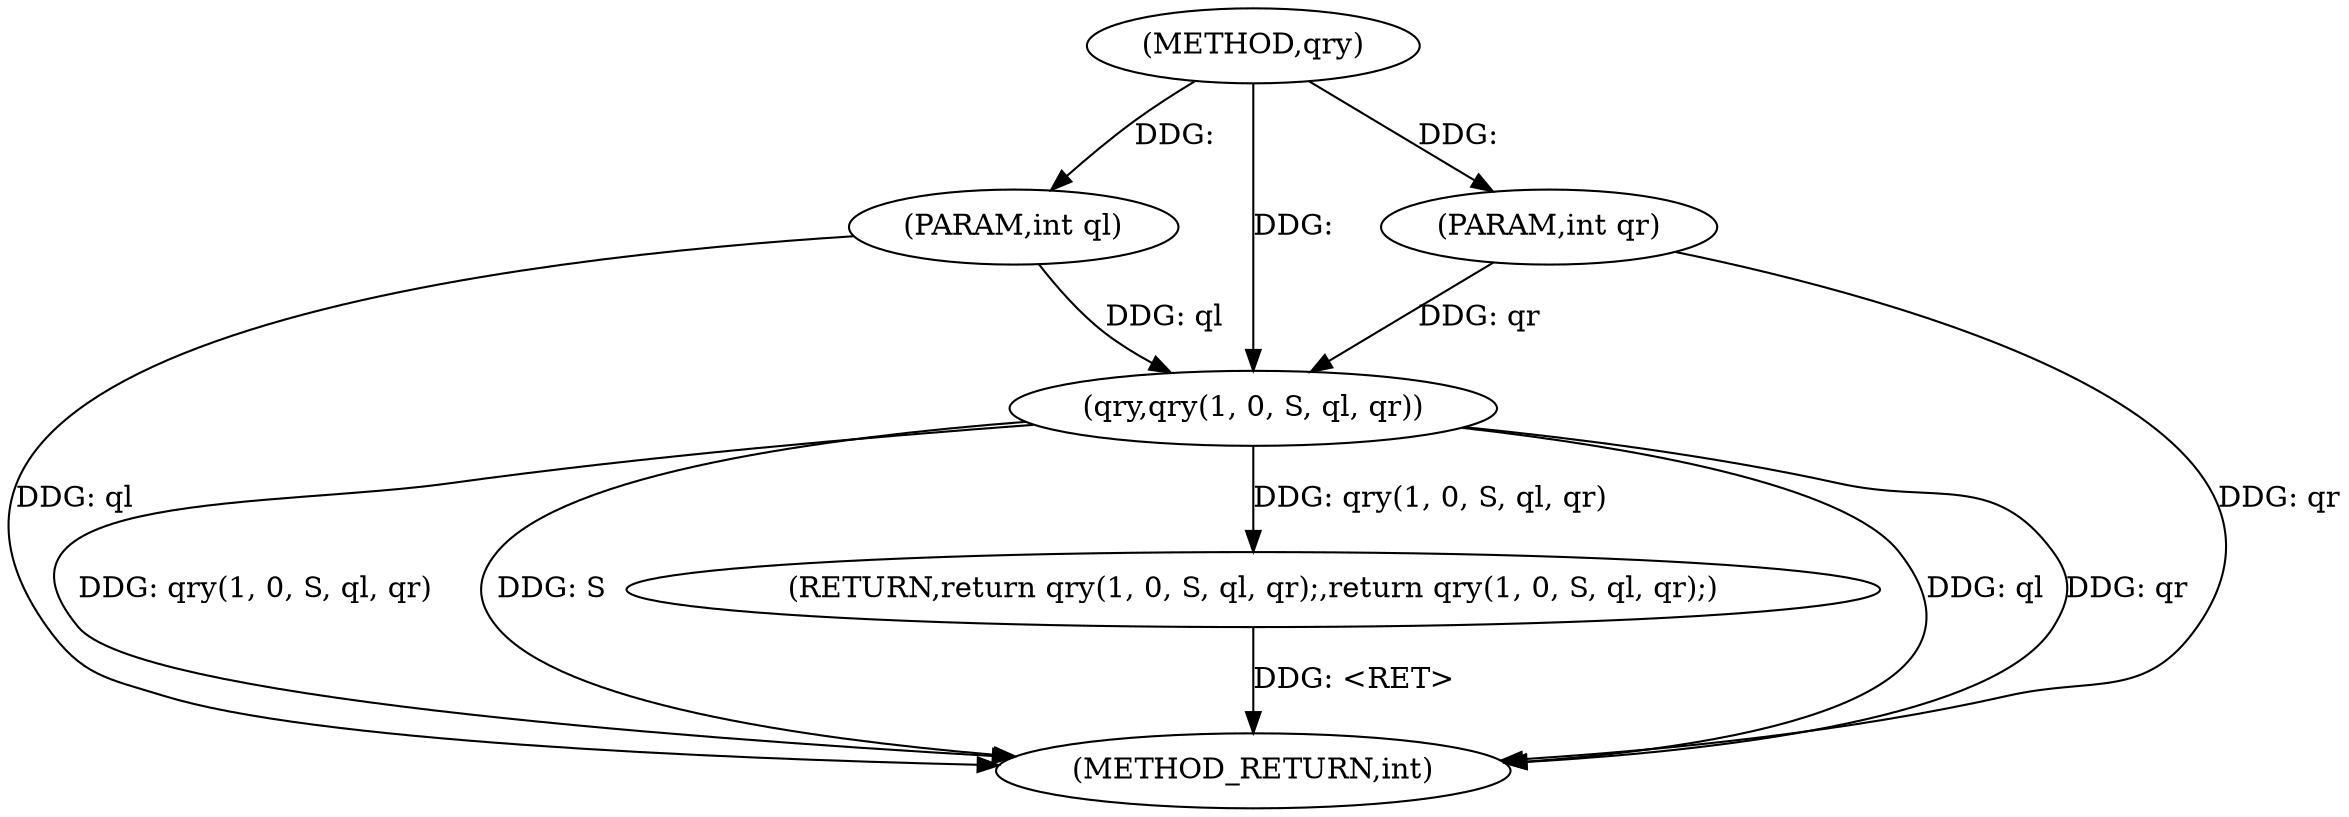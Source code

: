 digraph "qry" {  
"1000378" [label = "(METHOD,qry)" ]
"1000389" [label = "(METHOD_RETURN,int)" ]
"1000379" [label = "(PARAM,int ql)" ]
"1000380" [label = "(PARAM,int qr)" ]
"1000382" [label = "(RETURN,return qry(1, 0, S, ql, qr);,return qry(1, 0, S, ql, qr);)" ]
"1000383" [label = "(qry,qry(1, 0, S, ql, qr))" ]
  "1000382" -> "1000389"  [ label = "DDG: <RET>"] 
  "1000379" -> "1000389"  [ label = "DDG: ql"] 
  "1000380" -> "1000389"  [ label = "DDG: qr"] 
  "1000383" -> "1000389"  [ label = "DDG: ql"] 
  "1000383" -> "1000389"  [ label = "DDG: qr"] 
  "1000383" -> "1000389"  [ label = "DDG: qry(1, 0, S, ql, qr)"] 
  "1000383" -> "1000389"  [ label = "DDG: S"] 
  "1000378" -> "1000379"  [ label = "DDG: "] 
  "1000378" -> "1000380"  [ label = "DDG: "] 
  "1000383" -> "1000382"  [ label = "DDG: qry(1, 0, S, ql, qr)"] 
  "1000378" -> "1000383"  [ label = "DDG: "] 
  "1000379" -> "1000383"  [ label = "DDG: ql"] 
  "1000380" -> "1000383"  [ label = "DDG: qr"] 
}
